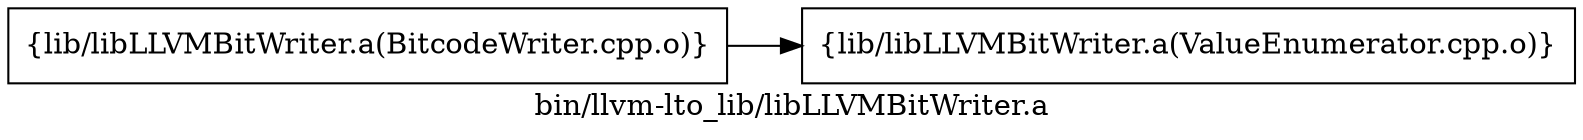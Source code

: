digraph "bin/llvm-lto_lib/libLLVMBitWriter.a" {
	label="bin/llvm-lto_lib/libLLVMBitWriter.a";
	rankdir=LR;
	{ rank=same; Node0x55b14d5bdf68;  }
	{ rank=same; Node0x55b14d5bdf68;  }

	Node0x55b14d5bdf68 [shape=record,shape=box,group=0,label="{lib/libLLVMBitWriter.a(BitcodeWriter.cpp.o)}"];
	Node0x55b14d5bdf68 -> Node0x55b14d5bd838;
	Node0x55b14d5bd838 [shape=record,shape=box,group=0,label="{lib/libLLVMBitWriter.a(ValueEnumerator.cpp.o)}"];
}
